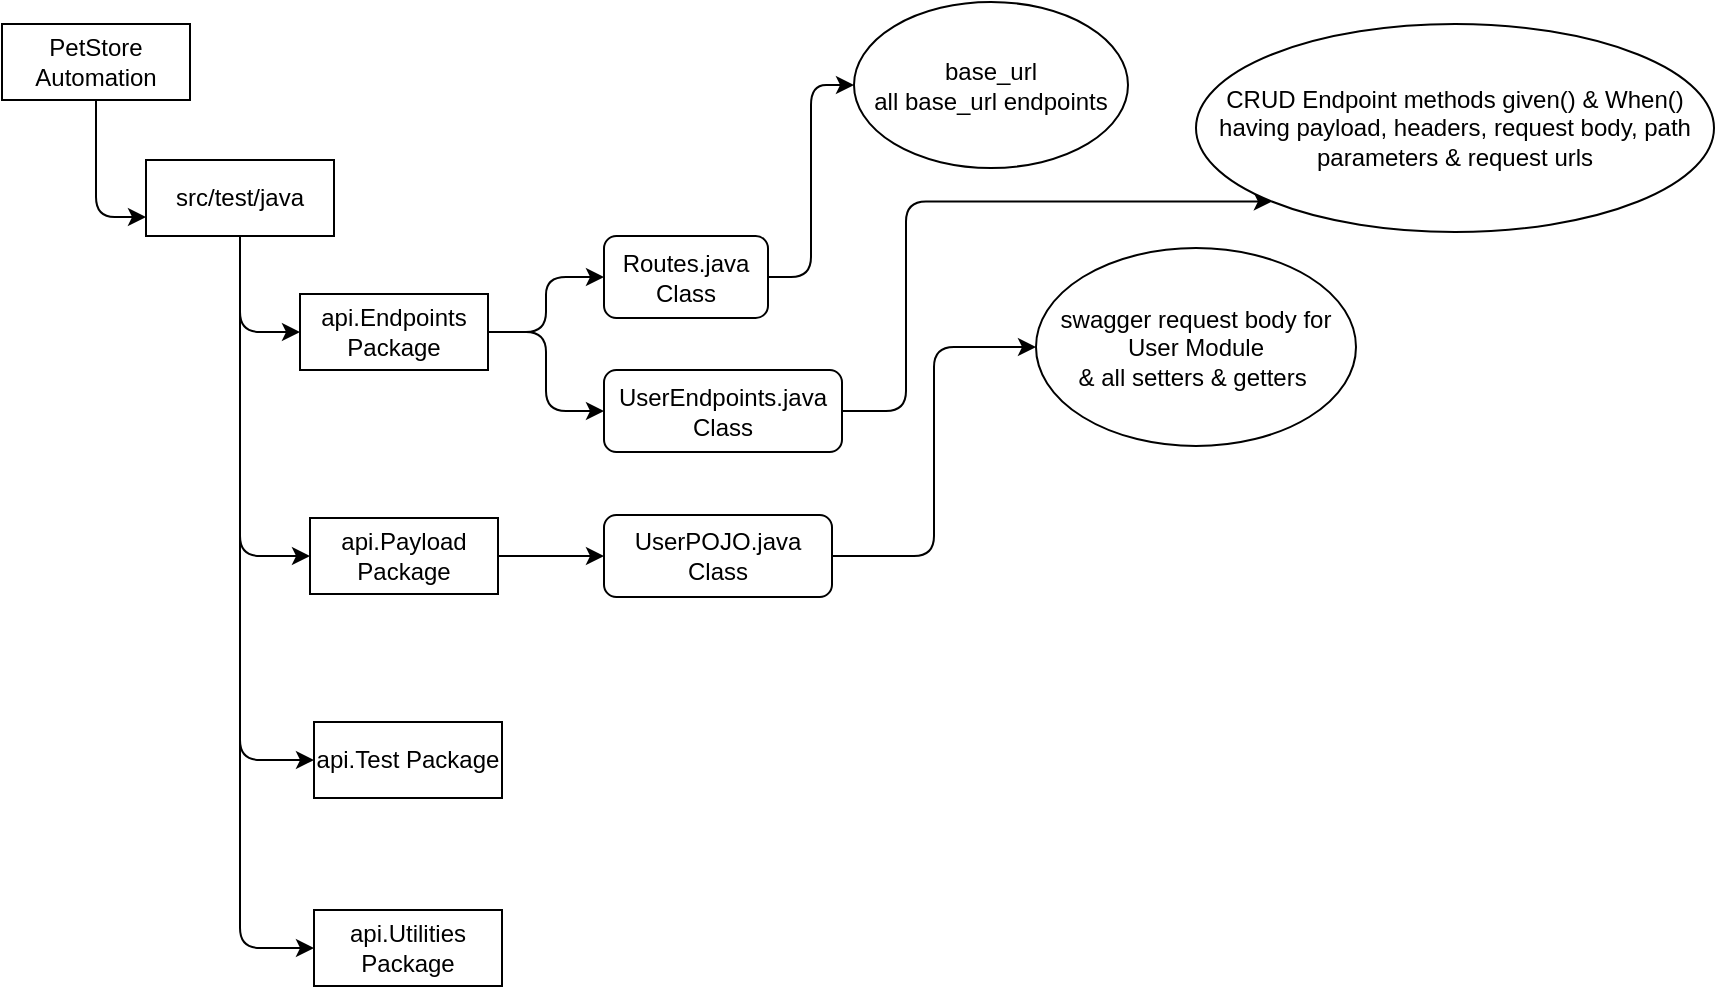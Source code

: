 <mxfile>
    <diagram id="xGLyPRFCxsMV4kktY-4A" name="Page-1">
        <mxGraphModel dx="1339" dy="1175" grid="0" gridSize="10" guides="1" tooltips="1" connect="1" arrows="1" fold="1" page="0" pageScale="1" pageWidth="850" pageHeight="1100" math="0" shadow="0">
            <root>
                <mxCell id="0"/>
                <mxCell id="1" parent="0"/>
                <mxCell id="13" style="edgeStyle=orthogonalEdgeStyle;html=1;exitX=0.5;exitY=1;exitDx=0;exitDy=0;entryX=0;entryY=0.75;entryDx=0;entryDy=0;" edge="1" parent="1" source="3" target="5">
                    <mxGeometry relative="1" as="geometry"/>
                </mxCell>
                <mxCell id="14" style="edgeStyle=orthogonalEdgeStyle;html=1;exitX=0.5;exitY=1;exitDx=0;exitDy=0;entryX=0;entryY=0.5;entryDx=0;entryDy=0;" edge="1" parent="1" source="5" target="4">
                    <mxGeometry relative="1" as="geometry"/>
                </mxCell>
                <mxCell id="3" value="PetStore Automation" style="whiteSpace=wrap;html=1;" vertex="1" parent="1">
                    <mxGeometry x="-8" y="7" width="94" height="38" as="geometry"/>
                </mxCell>
                <mxCell id="23" style="edgeStyle=orthogonalEdgeStyle;html=1;exitX=1;exitY=0.5;exitDx=0;exitDy=0;entryX=0;entryY=0.5;entryDx=0;entryDy=0;" edge="1" parent="1" source="4" target="21">
                    <mxGeometry relative="1" as="geometry"/>
                </mxCell>
                <mxCell id="24" style="edgeStyle=orthogonalEdgeStyle;html=1;exitX=1;exitY=0.5;exitDx=0;exitDy=0;entryX=0;entryY=0.5;entryDx=0;entryDy=0;" edge="1" parent="1" source="4" target="22">
                    <mxGeometry relative="1" as="geometry"/>
                </mxCell>
                <mxCell id="4" value="api.Endpoints Package" style="whiteSpace=wrap;html=1;" vertex="1" parent="1">
                    <mxGeometry x="141" y="142" width="94" height="38" as="geometry"/>
                </mxCell>
                <mxCell id="17" style="edgeStyle=orthogonalEdgeStyle;html=1;exitX=0.5;exitY=1;exitDx=0;exitDy=0;entryX=0;entryY=0.5;entryDx=0;entryDy=0;" edge="1" parent="1" source="5" target="8">
                    <mxGeometry relative="1" as="geometry"/>
                </mxCell>
                <mxCell id="18" style="edgeStyle=orthogonalEdgeStyle;html=1;exitX=0.5;exitY=1;exitDx=0;exitDy=0;entryX=0;entryY=0.5;entryDx=0;entryDy=0;" edge="1" parent="1" source="5" target="9">
                    <mxGeometry relative="1" as="geometry"/>
                </mxCell>
                <mxCell id="19" style="edgeStyle=orthogonalEdgeStyle;html=1;exitX=0.5;exitY=1;exitDx=0;exitDy=0;entryX=0;entryY=0.5;entryDx=0;entryDy=0;" edge="1" parent="1" source="5" target="10">
                    <mxGeometry relative="1" as="geometry"/>
                </mxCell>
                <mxCell id="5" value="src/test/java" style="whiteSpace=wrap;html=1;" vertex="1" parent="1">
                    <mxGeometry x="64" y="75" width="94" height="38" as="geometry"/>
                </mxCell>
                <mxCell id="30" style="edgeStyle=orthogonalEdgeStyle;html=1;exitX=1;exitY=0.5;exitDx=0;exitDy=0;" edge="1" parent="1" source="8" target="29">
                    <mxGeometry relative="1" as="geometry"/>
                </mxCell>
                <mxCell id="8" value="api.Payload Package" style="whiteSpace=wrap;html=1;" vertex="1" parent="1">
                    <mxGeometry x="146" y="254" width="94" height="38" as="geometry"/>
                </mxCell>
                <mxCell id="9" value="api.Test Package" style="whiteSpace=wrap;html=1;" vertex="1" parent="1">
                    <mxGeometry x="148" y="356" width="94" height="38" as="geometry"/>
                </mxCell>
                <mxCell id="10" value="api.Utilities Package" style="whiteSpace=wrap;html=1;" vertex="1" parent="1">
                    <mxGeometry x="148" y="450" width="94" height="38" as="geometry"/>
                </mxCell>
                <mxCell id="26" style="edgeStyle=orthogonalEdgeStyle;html=1;exitX=1;exitY=0.5;exitDx=0;exitDy=0;entryX=0;entryY=0.5;entryDx=0;entryDy=0;" edge="1" parent="1" source="21" target="25">
                    <mxGeometry relative="1" as="geometry"/>
                </mxCell>
                <mxCell id="21" value="Routes.java Class" style="rounded=1;whiteSpace=wrap;html=1;" vertex="1" parent="1">
                    <mxGeometry x="293" y="113" width="82" height="41" as="geometry"/>
                </mxCell>
                <mxCell id="28" style="edgeStyle=orthogonalEdgeStyle;html=1;exitX=1;exitY=0.5;exitDx=0;exitDy=0;entryX=0;entryY=1;entryDx=0;entryDy=0;" edge="1" parent="1" source="22" target="27">
                    <mxGeometry relative="1" as="geometry">
                        <Array as="points">
                            <mxPoint x="444" y="201"/>
                            <mxPoint x="444" y="95"/>
                        </Array>
                    </mxGeometry>
                </mxCell>
                <mxCell id="22" value="UserEndpoints.java Class" style="rounded=1;whiteSpace=wrap;html=1;" vertex="1" parent="1">
                    <mxGeometry x="293" y="180" width="119" height="41" as="geometry"/>
                </mxCell>
                <mxCell id="25" value="base_url&lt;br&gt;all base_url endpoints" style="ellipse;whiteSpace=wrap;html=1;" vertex="1" parent="1">
                    <mxGeometry x="418" y="-4" width="137" height="83" as="geometry"/>
                </mxCell>
                <mxCell id="27" value="CRUD Endpoint methods given() &amp;amp; When()&lt;br&gt;having payload, headers, request body, path parameters &amp;amp; request urls" style="ellipse;whiteSpace=wrap;html=1;" vertex="1" parent="1">
                    <mxGeometry x="589" y="7" width="259" height="104" as="geometry"/>
                </mxCell>
                <mxCell id="32" style="edgeStyle=orthogonalEdgeStyle;html=1;exitX=1;exitY=0.5;exitDx=0;exitDy=0;entryX=0;entryY=0.5;entryDx=0;entryDy=0;" edge="1" parent="1" source="29" target="31">
                    <mxGeometry relative="1" as="geometry"/>
                </mxCell>
                <mxCell id="29" value="UserPOJO.java Class" style="rounded=1;whiteSpace=wrap;html=1;" vertex="1" parent="1">
                    <mxGeometry x="293" y="252.5" width="114" height="41" as="geometry"/>
                </mxCell>
                <mxCell id="31" value="swagger request body for User Module&lt;br&gt;&amp;amp; all setters &amp;amp; getters&amp;nbsp;" style="ellipse;whiteSpace=wrap;html=1;" vertex="1" parent="1">
                    <mxGeometry x="509" y="119" width="160" height="99" as="geometry"/>
                </mxCell>
            </root>
        </mxGraphModel>
    </diagram>
</mxfile>